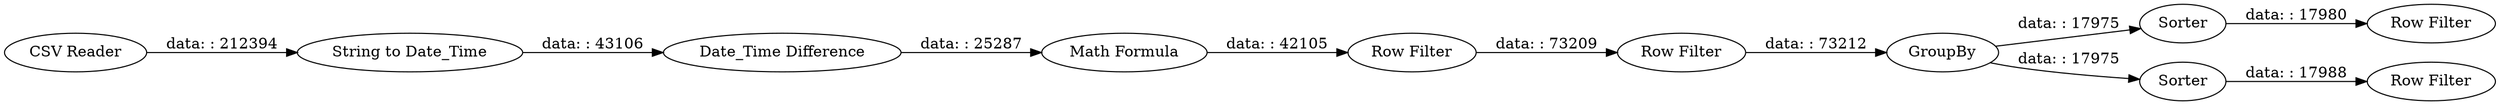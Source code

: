 digraph {
	"-2239615958271551635_18" [label="Row Filter"]
	"-2239615958271551635_17" [label=Sorter]
	"-2239615958271551635_20" [label="Row Filter"]
	"-2239615958271551635_6" [label="Math Formula"]
	"-2239615958271551635_22" [label="Row Filter"]
	"-2239615958271551635_21" [label="Row Filter"]
	"-2239615958271551635_10" [label=GroupBy]
	"-2239615958271551635_1" [label="CSV Reader"]
	"-2239615958271551635_8" [label="String to Date_Time"]
	"-2239615958271551635_19" [label=Sorter]
	"-2239615958271551635_7" [label="Date_Time Difference"]
	"-2239615958271551635_6" -> "-2239615958271551635_21" [label="data: : 42105"]
	"-2239615958271551635_10" -> "-2239615958271551635_19" [label="data: : 17975"]
	"-2239615958271551635_10" -> "-2239615958271551635_17" [label="data: : 17975"]
	"-2239615958271551635_21" -> "-2239615958271551635_22" [label="data: : 73209"]
	"-2239615958271551635_17" -> "-2239615958271551635_18" [label="data: : 17980"]
	"-2239615958271551635_7" -> "-2239615958271551635_6" [label="data: : 25287"]
	"-2239615958271551635_22" -> "-2239615958271551635_10" [label="data: : 73212"]
	"-2239615958271551635_1" -> "-2239615958271551635_8" [label="data: : 212394"]
	"-2239615958271551635_8" -> "-2239615958271551635_7" [label="data: : 43106"]
	"-2239615958271551635_19" -> "-2239615958271551635_20" [label="data: : 17988"]
	rankdir=LR
}
